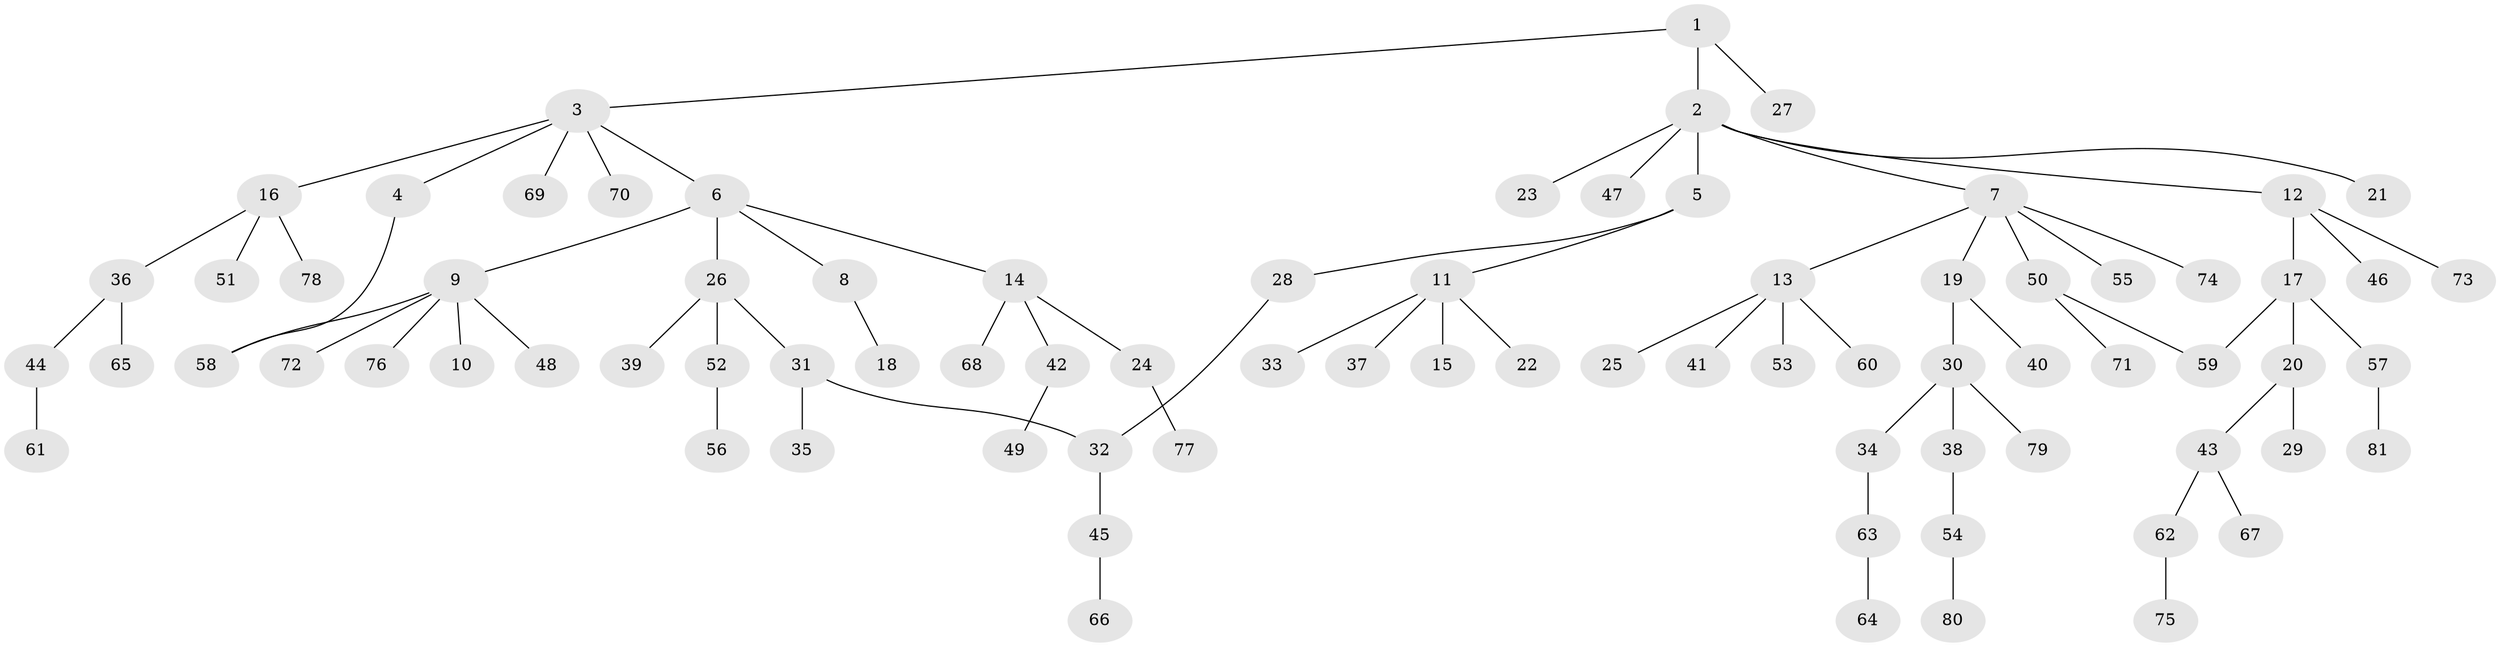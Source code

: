 // coarse degree distribution, {2: 0.1111111111111111, 6: 0.018518518518518517, 5: 0.05555555555555555, 3: 0.1111111111111111, 7: 0.018518518518518517, 9: 0.018518518518518517, 1: 0.6111111111111112, 4: 0.05555555555555555}
// Generated by graph-tools (version 1.1) at 2025/51/02/27/25 19:51:38]
// undirected, 81 vertices, 83 edges
graph export_dot {
graph [start="1"]
  node [color=gray90,style=filled];
  1;
  2;
  3;
  4;
  5;
  6;
  7;
  8;
  9;
  10;
  11;
  12;
  13;
  14;
  15;
  16;
  17;
  18;
  19;
  20;
  21;
  22;
  23;
  24;
  25;
  26;
  27;
  28;
  29;
  30;
  31;
  32;
  33;
  34;
  35;
  36;
  37;
  38;
  39;
  40;
  41;
  42;
  43;
  44;
  45;
  46;
  47;
  48;
  49;
  50;
  51;
  52;
  53;
  54;
  55;
  56;
  57;
  58;
  59;
  60;
  61;
  62;
  63;
  64;
  65;
  66;
  67;
  68;
  69;
  70;
  71;
  72;
  73;
  74;
  75;
  76;
  77;
  78;
  79;
  80;
  81;
  1 -- 2;
  1 -- 3;
  1 -- 27;
  2 -- 5;
  2 -- 7;
  2 -- 12;
  2 -- 21;
  2 -- 23;
  2 -- 47;
  3 -- 4;
  3 -- 6;
  3 -- 16;
  3 -- 69;
  3 -- 70;
  4 -- 58;
  5 -- 11;
  5 -- 28;
  6 -- 8;
  6 -- 9;
  6 -- 14;
  6 -- 26;
  7 -- 13;
  7 -- 19;
  7 -- 50;
  7 -- 55;
  7 -- 74;
  8 -- 18;
  9 -- 10;
  9 -- 48;
  9 -- 58;
  9 -- 72;
  9 -- 76;
  11 -- 15;
  11 -- 22;
  11 -- 33;
  11 -- 37;
  12 -- 17;
  12 -- 46;
  12 -- 73;
  13 -- 25;
  13 -- 41;
  13 -- 53;
  13 -- 60;
  14 -- 24;
  14 -- 42;
  14 -- 68;
  16 -- 36;
  16 -- 51;
  16 -- 78;
  17 -- 20;
  17 -- 57;
  17 -- 59;
  19 -- 30;
  19 -- 40;
  20 -- 29;
  20 -- 43;
  24 -- 77;
  26 -- 31;
  26 -- 39;
  26 -- 52;
  28 -- 32;
  30 -- 34;
  30 -- 38;
  30 -- 79;
  31 -- 32;
  31 -- 35;
  32 -- 45;
  34 -- 63;
  36 -- 44;
  36 -- 65;
  38 -- 54;
  42 -- 49;
  43 -- 62;
  43 -- 67;
  44 -- 61;
  45 -- 66;
  50 -- 71;
  50 -- 59;
  52 -- 56;
  54 -- 80;
  57 -- 81;
  62 -- 75;
  63 -- 64;
}
